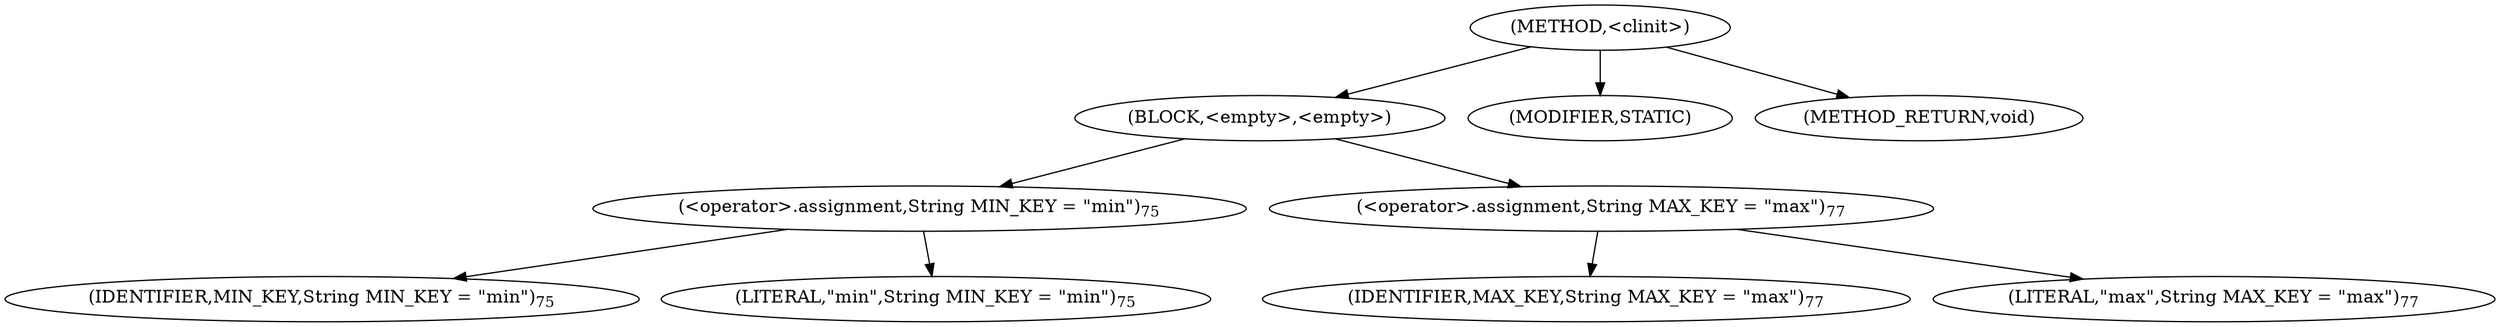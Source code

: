 digraph "&lt;clinit&gt;" {  
"382" [label = <(METHOD,&lt;clinit&gt;)> ]
"383" [label = <(BLOCK,&lt;empty&gt;,&lt;empty&gt;)> ]
"384" [label = <(&lt;operator&gt;.assignment,String MIN_KEY = &quot;min&quot;)<SUB>75</SUB>> ]
"385" [label = <(IDENTIFIER,MIN_KEY,String MIN_KEY = &quot;min&quot;)<SUB>75</SUB>> ]
"386" [label = <(LITERAL,&quot;min&quot;,String MIN_KEY = &quot;min&quot;)<SUB>75</SUB>> ]
"387" [label = <(&lt;operator&gt;.assignment,String MAX_KEY = &quot;max&quot;)<SUB>77</SUB>> ]
"388" [label = <(IDENTIFIER,MAX_KEY,String MAX_KEY = &quot;max&quot;)<SUB>77</SUB>> ]
"389" [label = <(LITERAL,&quot;max&quot;,String MAX_KEY = &quot;max&quot;)<SUB>77</SUB>> ]
"390" [label = <(MODIFIER,STATIC)> ]
"391" [label = <(METHOD_RETURN,void)> ]
  "382" -> "383" 
  "382" -> "390" 
  "382" -> "391" 
  "383" -> "384" 
  "383" -> "387" 
  "384" -> "385" 
  "384" -> "386" 
  "387" -> "388" 
  "387" -> "389" 
}
